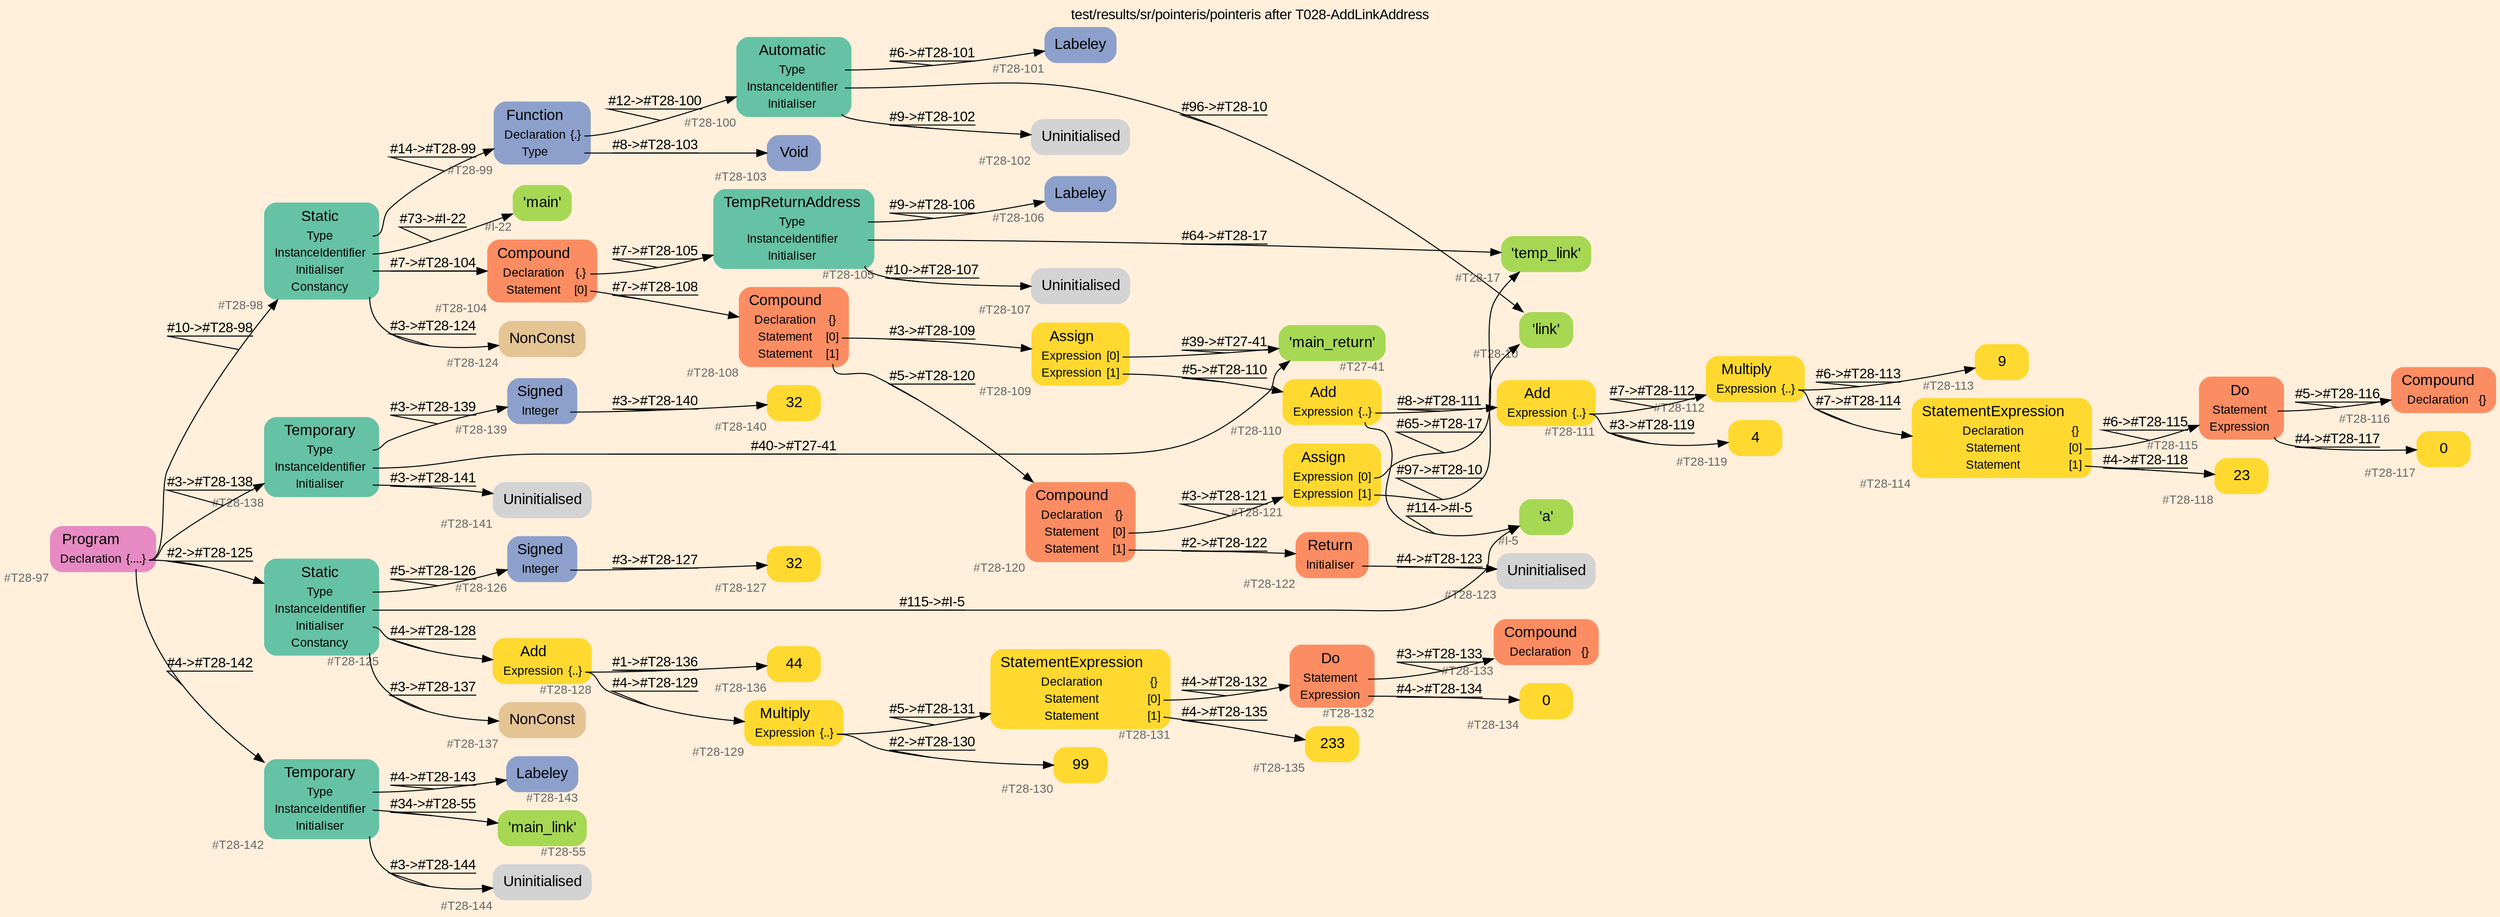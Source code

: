 digraph "test/results/sr/pointeris/pointeris after T028-AddLinkAddress" {
label = "test/results/sr/pointeris/pointeris after T028-AddLinkAddress"
labelloc = t
graph [
    rankdir = "LR"
    ranksep = 0.3
    bgcolor = antiquewhite1
    color = black
    fontcolor = black
    fontname = "Arial"
];
node [
    fontname = "Arial"
];
edge [
    fontname = "Arial"
];

// -------------------- node figure --------------------
// -------- block #T28-97 ----------
"#T28-97" [
    fillcolor = "/set28/4"
    xlabel = "#T28-97"
    fontsize = "12"
    fontcolor = grey40
    shape = "plaintext"
    label = <<TABLE BORDER="0" CELLBORDER="0" CELLSPACING="0">
     <TR><TD><FONT COLOR="black" POINT-SIZE="15">Program</FONT></TD></TR>
     <TR><TD><FONT COLOR="black" POINT-SIZE="12">Declaration</FONT></TD><TD PORT="port0"><FONT COLOR="black" POINT-SIZE="12">{....}</FONT></TD></TR>
    </TABLE>>
    style = "rounded,filled"
];

// -------- block #T28-98 ----------
"#T28-98" [
    fillcolor = "/set28/1"
    xlabel = "#T28-98"
    fontsize = "12"
    fontcolor = grey40
    shape = "plaintext"
    label = <<TABLE BORDER="0" CELLBORDER="0" CELLSPACING="0">
     <TR><TD><FONT COLOR="black" POINT-SIZE="15">Static</FONT></TD></TR>
     <TR><TD><FONT COLOR="black" POINT-SIZE="12">Type</FONT></TD><TD PORT="port0"></TD></TR>
     <TR><TD><FONT COLOR="black" POINT-SIZE="12">InstanceIdentifier</FONT></TD><TD PORT="port1"></TD></TR>
     <TR><TD><FONT COLOR="black" POINT-SIZE="12">Initialiser</FONT></TD><TD PORT="port2"></TD></TR>
     <TR><TD><FONT COLOR="black" POINT-SIZE="12">Constancy</FONT></TD><TD PORT="port3"></TD></TR>
    </TABLE>>
    style = "rounded,filled"
];

// -------- block #T28-99 ----------
"#T28-99" [
    fillcolor = "/set28/3"
    xlabel = "#T28-99"
    fontsize = "12"
    fontcolor = grey40
    shape = "plaintext"
    label = <<TABLE BORDER="0" CELLBORDER="0" CELLSPACING="0">
     <TR><TD><FONT COLOR="black" POINT-SIZE="15">Function</FONT></TD></TR>
     <TR><TD><FONT COLOR="black" POINT-SIZE="12">Declaration</FONT></TD><TD PORT="port0"><FONT COLOR="black" POINT-SIZE="12">{.}</FONT></TD></TR>
     <TR><TD><FONT COLOR="black" POINT-SIZE="12">Type</FONT></TD><TD PORT="port1"></TD></TR>
    </TABLE>>
    style = "rounded,filled"
];

// -------- block #T28-100 ----------
"#T28-100" [
    fillcolor = "/set28/1"
    xlabel = "#T28-100"
    fontsize = "12"
    fontcolor = grey40
    shape = "plaintext"
    label = <<TABLE BORDER="0" CELLBORDER="0" CELLSPACING="0">
     <TR><TD><FONT COLOR="black" POINT-SIZE="15">Automatic</FONT></TD></TR>
     <TR><TD><FONT COLOR="black" POINT-SIZE="12">Type</FONT></TD><TD PORT="port0"></TD></TR>
     <TR><TD><FONT COLOR="black" POINT-SIZE="12">InstanceIdentifier</FONT></TD><TD PORT="port1"></TD></TR>
     <TR><TD><FONT COLOR="black" POINT-SIZE="12">Initialiser</FONT></TD><TD PORT="port2"></TD></TR>
    </TABLE>>
    style = "rounded,filled"
];

// -------- block #T28-101 ----------
"#T28-101" [
    fillcolor = "/set28/3"
    xlabel = "#T28-101"
    fontsize = "12"
    fontcolor = grey40
    shape = "plaintext"
    label = <<TABLE BORDER="0" CELLBORDER="0" CELLSPACING="0">
     <TR><TD><FONT COLOR="black" POINT-SIZE="15">Labeley</FONT></TD></TR>
    </TABLE>>
    style = "rounded,filled"
];

// -------- block #T28-10 ----------
"#T28-10" [
    fillcolor = "/set28/5"
    xlabel = "#T28-10"
    fontsize = "12"
    fontcolor = grey40
    shape = "plaintext"
    label = <<TABLE BORDER="0" CELLBORDER="0" CELLSPACING="0">
     <TR><TD><FONT COLOR="black" POINT-SIZE="15">'link'</FONT></TD></TR>
    </TABLE>>
    style = "rounded,filled"
];

// -------- block #T28-102 ----------
"#T28-102" [
    xlabel = "#T28-102"
    fontsize = "12"
    fontcolor = grey40
    shape = "plaintext"
    label = <<TABLE BORDER="0" CELLBORDER="0" CELLSPACING="0">
     <TR><TD><FONT COLOR="black" POINT-SIZE="15">Uninitialised</FONT></TD></TR>
    </TABLE>>
    style = "rounded,filled"
];

// -------- block #T28-103 ----------
"#T28-103" [
    fillcolor = "/set28/3"
    xlabel = "#T28-103"
    fontsize = "12"
    fontcolor = grey40
    shape = "plaintext"
    label = <<TABLE BORDER="0" CELLBORDER="0" CELLSPACING="0">
     <TR><TD><FONT COLOR="black" POINT-SIZE="15">Void</FONT></TD></TR>
    </TABLE>>
    style = "rounded,filled"
];

// -------- block #I-22 ----------
"#I-22" [
    fillcolor = "/set28/5"
    xlabel = "#I-22"
    fontsize = "12"
    fontcolor = grey40
    shape = "plaintext"
    label = <<TABLE BORDER="0" CELLBORDER="0" CELLSPACING="0">
     <TR><TD><FONT COLOR="black" POINT-SIZE="15">'main'</FONT></TD></TR>
    </TABLE>>
    style = "rounded,filled"
];

// -------- block #T28-104 ----------
"#T28-104" [
    fillcolor = "/set28/2"
    xlabel = "#T28-104"
    fontsize = "12"
    fontcolor = grey40
    shape = "plaintext"
    label = <<TABLE BORDER="0" CELLBORDER="0" CELLSPACING="0">
     <TR><TD><FONT COLOR="black" POINT-SIZE="15">Compound</FONT></TD></TR>
     <TR><TD><FONT COLOR="black" POINT-SIZE="12">Declaration</FONT></TD><TD PORT="port0"><FONT COLOR="black" POINT-SIZE="12">{.}</FONT></TD></TR>
     <TR><TD><FONT COLOR="black" POINT-SIZE="12">Statement</FONT></TD><TD PORT="port1"><FONT COLOR="black" POINT-SIZE="12">[0]</FONT></TD></TR>
    </TABLE>>
    style = "rounded,filled"
];

// -------- block #T28-105 ----------
"#T28-105" [
    fillcolor = "/set28/1"
    xlabel = "#T28-105"
    fontsize = "12"
    fontcolor = grey40
    shape = "plaintext"
    label = <<TABLE BORDER="0" CELLBORDER="0" CELLSPACING="0">
     <TR><TD><FONT COLOR="black" POINT-SIZE="15">TempReturnAddress</FONT></TD></TR>
     <TR><TD><FONT COLOR="black" POINT-SIZE="12">Type</FONT></TD><TD PORT="port0"></TD></TR>
     <TR><TD><FONT COLOR="black" POINT-SIZE="12">InstanceIdentifier</FONT></TD><TD PORT="port1"></TD></TR>
     <TR><TD><FONT COLOR="black" POINT-SIZE="12">Initialiser</FONT></TD><TD PORT="port2"></TD></TR>
    </TABLE>>
    style = "rounded,filled"
];

// -------- block #T28-106 ----------
"#T28-106" [
    fillcolor = "/set28/3"
    xlabel = "#T28-106"
    fontsize = "12"
    fontcolor = grey40
    shape = "plaintext"
    label = <<TABLE BORDER="0" CELLBORDER="0" CELLSPACING="0">
     <TR><TD><FONT COLOR="black" POINT-SIZE="15">Labeley</FONT></TD></TR>
    </TABLE>>
    style = "rounded,filled"
];

// -------- block #T28-17 ----------
"#T28-17" [
    fillcolor = "/set28/5"
    xlabel = "#T28-17"
    fontsize = "12"
    fontcolor = grey40
    shape = "plaintext"
    label = <<TABLE BORDER="0" CELLBORDER="0" CELLSPACING="0">
     <TR><TD><FONT COLOR="black" POINT-SIZE="15">'temp_link'</FONT></TD></TR>
    </TABLE>>
    style = "rounded,filled"
];

// -------- block #T28-107 ----------
"#T28-107" [
    xlabel = "#T28-107"
    fontsize = "12"
    fontcolor = grey40
    shape = "plaintext"
    label = <<TABLE BORDER="0" CELLBORDER="0" CELLSPACING="0">
     <TR><TD><FONT COLOR="black" POINT-SIZE="15">Uninitialised</FONT></TD></TR>
    </TABLE>>
    style = "rounded,filled"
];

// -------- block #T28-108 ----------
"#T28-108" [
    fillcolor = "/set28/2"
    xlabel = "#T28-108"
    fontsize = "12"
    fontcolor = grey40
    shape = "plaintext"
    label = <<TABLE BORDER="0" CELLBORDER="0" CELLSPACING="0">
     <TR><TD><FONT COLOR="black" POINT-SIZE="15">Compound</FONT></TD></TR>
     <TR><TD><FONT COLOR="black" POINT-SIZE="12">Declaration</FONT></TD><TD PORT="port0"><FONT COLOR="black" POINT-SIZE="12">{}</FONT></TD></TR>
     <TR><TD><FONT COLOR="black" POINT-SIZE="12">Statement</FONT></TD><TD PORT="port1"><FONT COLOR="black" POINT-SIZE="12">[0]</FONT></TD></TR>
     <TR><TD><FONT COLOR="black" POINT-SIZE="12">Statement</FONT></TD><TD PORT="port2"><FONT COLOR="black" POINT-SIZE="12">[1]</FONT></TD></TR>
    </TABLE>>
    style = "rounded,filled"
];

// -------- block #T28-109 ----------
"#T28-109" [
    fillcolor = "/set28/6"
    xlabel = "#T28-109"
    fontsize = "12"
    fontcolor = grey40
    shape = "plaintext"
    label = <<TABLE BORDER="0" CELLBORDER="0" CELLSPACING="0">
     <TR><TD><FONT COLOR="black" POINT-SIZE="15">Assign</FONT></TD></TR>
     <TR><TD><FONT COLOR="black" POINT-SIZE="12">Expression</FONT></TD><TD PORT="port0"><FONT COLOR="black" POINT-SIZE="12">[0]</FONT></TD></TR>
     <TR><TD><FONT COLOR="black" POINT-SIZE="12">Expression</FONT></TD><TD PORT="port1"><FONT COLOR="black" POINT-SIZE="12">[1]</FONT></TD></TR>
    </TABLE>>
    style = "rounded,filled"
];

// -------- block #T27-41 ----------
"#T27-41" [
    fillcolor = "/set28/5"
    xlabel = "#T27-41"
    fontsize = "12"
    fontcolor = grey40
    shape = "plaintext"
    label = <<TABLE BORDER="0" CELLBORDER="0" CELLSPACING="0">
     <TR><TD><FONT COLOR="black" POINT-SIZE="15">'main_return'</FONT></TD></TR>
    </TABLE>>
    style = "rounded,filled"
];

// -------- block #T28-110 ----------
"#T28-110" [
    fillcolor = "/set28/6"
    xlabel = "#T28-110"
    fontsize = "12"
    fontcolor = grey40
    shape = "plaintext"
    label = <<TABLE BORDER="0" CELLBORDER="0" CELLSPACING="0">
     <TR><TD><FONT COLOR="black" POINT-SIZE="15">Add</FONT></TD></TR>
     <TR><TD><FONT COLOR="black" POINT-SIZE="12">Expression</FONT></TD><TD PORT="port0"><FONT COLOR="black" POINT-SIZE="12">{..}</FONT></TD></TR>
    </TABLE>>
    style = "rounded,filled"
];

// -------- block #T28-111 ----------
"#T28-111" [
    fillcolor = "/set28/6"
    xlabel = "#T28-111"
    fontsize = "12"
    fontcolor = grey40
    shape = "plaintext"
    label = <<TABLE BORDER="0" CELLBORDER="0" CELLSPACING="0">
     <TR><TD><FONT COLOR="black" POINT-SIZE="15">Add</FONT></TD></TR>
     <TR><TD><FONT COLOR="black" POINT-SIZE="12">Expression</FONT></TD><TD PORT="port0"><FONT COLOR="black" POINT-SIZE="12">{..}</FONT></TD></TR>
    </TABLE>>
    style = "rounded,filled"
];

// -------- block #T28-112 ----------
"#T28-112" [
    fillcolor = "/set28/6"
    xlabel = "#T28-112"
    fontsize = "12"
    fontcolor = grey40
    shape = "plaintext"
    label = <<TABLE BORDER="0" CELLBORDER="0" CELLSPACING="0">
     <TR><TD><FONT COLOR="black" POINT-SIZE="15">Multiply</FONT></TD></TR>
     <TR><TD><FONT COLOR="black" POINT-SIZE="12">Expression</FONT></TD><TD PORT="port0"><FONT COLOR="black" POINT-SIZE="12">{..}</FONT></TD></TR>
    </TABLE>>
    style = "rounded,filled"
];

// -------- block #T28-113 ----------
"#T28-113" [
    fillcolor = "/set28/6"
    xlabel = "#T28-113"
    fontsize = "12"
    fontcolor = grey40
    shape = "plaintext"
    label = <<TABLE BORDER="0" CELLBORDER="0" CELLSPACING="0">
     <TR><TD><FONT COLOR="black" POINT-SIZE="15">9</FONT></TD></TR>
    </TABLE>>
    style = "rounded,filled"
];

// -------- block #T28-114 ----------
"#T28-114" [
    fillcolor = "/set28/6"
    xlabel = "#T28-114"
    fontsize = "12"
    fontcolor = grey40
    shape = "plaintext"
    label = <<TABLE BORDER="0" CELLBORDER="0" CELLSPACING="0">
     <TR><TD><FONT COLOR="black" POINT-SIZE="15">StatementExpression</FONT></TD></TR>
     <TR><TD><FONT COLOR="black" POINT-SIZE="12">Declaration</FONT></TD><TD PORT="port0"><FONT COLOR="black" POINT-SIZE="12">{}</FONT></TD></TR>
     <TR><TD><FONT COLOR="black" POINT-SIZE="12">Statement</FONT></TD><TD PORT="port1"><FONT COLOR="black" POINT-SIZE="12">[0]</FONT></TD></TR>
     <TR><TD><FONT COLOR="black" POINT-SIZE="12">Statement</FONT></TD><TD PORT="port2"><FONT COLOR="black" POINT-SIZE="12">[1]</FONT></TD></TR>
    </TABLE>>
    style = "rounded,filled"
];

// -------- block #T28-115 ----------
"#T28-115" [
    fillcolor = "/set28/2"
    xlabel = "#T28-115"
    fontsize = "12"
    fontcolor = grey40
    shape = "plaintext"
    label = <<TABLE BORDER="0" CELLBORDER="0" CELLSPACING="0">
     <TR><TD><FONT COLOR="black" POINT-SIZE="15">Do</FONT></TD></TR>
     <TR><TD><FONT COLOR="black" POINT-SIZE="12">Statement</FONT></TD><TD PORT="port0"></TD></TR>
     <TR><TD><FONT COLOR="black" POINT-SIZE="12">Expression</FONT></TD><TD PORT="port1"></TD></TR>
    </TABLE>>
    style = "rounded,filled"
];

// -------- block #T28-116 ----------
"#T28-116" [
    fillcolor = "/set28/2"
    xlabel = "#T28-116"
    fontsize = "12"
    fontcolor = grey40
    shape = "plaintext"
    label = <<TABLE BORDER="0" CELLBORDER="0" CELLSPACING="0">
     <TR><TD><FONT COLOR="black" POINT-SIZE="15">Compound</FONT></TD></TR>
     <TR><TD><FONT COLOR="black" POINT-SIZE="12">Declaration</FONT></TD><TD PORT="port0"><FONT COLOR="black" POINT-SIZE="12">{}</FONT></TD></TR>
    </TABLE>>
    style = "rounded,filled"
];

// -------- block #T28-117 ----------
"#T28-117" [
    fillcolor = "/set28/6"
    xlabel = "#T28-117"
    fontsize = "12"
    fontcolor = grey40
    shape = "plaintext"
    label = <<TABLE BORDER="0" CELLBORDER="0" CELLSPACING="0">
     <TR><TD><FONT COLOR="black" POINT-SIZE="15">0</FONT></TD></TR>
    </TABLE>>
    style = "rounded,filled"
];

// -------- block #T28-118 ----------
"#T28-118" [
    fillcolor = "/set28/6"
    xlabel = "#T28-118"
    fontsize = "12"
    fontcolor = grey40
    shape = "plaintext"
    label = <<TABLE BORDER="0" CELLBORDER="0" CELLSPACING="0">
     <TR><TD><FONT COLOR="black" POINT-SIZE="15">23</FONT></TD></TR>
    </TABLE>>
    style = "rounded,filled"
];

// -------- block #T28-119 ----------
"#T28-119" [
    fillcolor = "/set28/6"
    xlabel = "#T28-119"
    fontsize = "12"
    fontcolor = grey40
    shape = "plaintext"
    label = <<TABLE BORDER="0" CELLBORDER="0" CELLSPACING="0">
     <TR><TD><FONT COLOR="black" POINT-SIZE="15">4</FONT></TD></TR>
    </TABLE>>
    style = "rounded,filled"
];

// -------- block #I-5 ----------
"#I-5" [
    fillcolor = "/set28/5"
    xlabel = "#I-5"
    fontsize = "12"
    fontcolor = grey40
    shape = "plaintext"
    label = <<TABLE BORDER="0" CELLBORDER="0" CELLSPACING="0">
     <TR><TD><FONT COLOR="black" POINT-SIZE="15">'a'</FONT></TD></TR>
    </TABLE>>
    style = "rounded,filled"
];

// -------- block #T28-120 ----------
"#T28-120" [
    fillcolor = "/set28/2"
    xlabel = "#T28-120"
    fontsize = "12"
    fontcolor = grey40
    shape = "plaintext"
    label = <<TABLE BORDER="0" CELLBORDER="0" CELLSPACING="0">
     <TR><TD><FONT COLOR="black" POINT-SIZE="15">Compound</FONT></TD></TR>
     <TR><TD><FONT COLOR="black" POINT-SIZE="12">Declaration</FONT></TD><TD PORT="port0"><FONT COLOR="black" POINT-SIZE="12">{}</FONT></TD></TR>
     <TR><TD><FONT COLOR="black" POINT-SIZE="12">Statement</FONT></TD><TD PORT="port1"><FONT COLOR="black" POINT-SIZE="12">[0]</FONT></TD></TR>
     <TR><TD><FONT COLOR="black" POINT-SIZE="12">Statement</FONT></TD><TD PORT="port2"><FONT COLOR="black" POINT-SIZE="12">[1]</FONT></TD></TR>
    </TABLE>>
    style = "rounded,filled"
];

// -------- block #T28-121 ----------
"#T28-121" [
    fillcolor = "/set28/6"
    xlabel = "#T28-121"
    fontsize = "12"
    fontcolor = grey40
    shape = "plaintext"
    label = <<TABLE BORDER="0" CELLBORDER="0" CELLSPACING="0">
     <TR><TD><FONT COLOR="black" POINT-SIZE="15">Assign</FONT></TD></TR>
     <TR><TD><FONT COLOR="black" POINT-SIZE="12">Expression</FONT></TD><TD PORT="port0"><FONT COLOR="black" POINT-SIZE="12">[0]</FONT></TD></TR>
     <TR><TD><FONT COLOR="black" POINT-SIZE="12">Expression</FONT></TD><TD PORT="port1"><FONT COLOR="black" POINT-SIZE="12">[1]</FONT></TD></TR>
    </TABLE>>
    style = "rounded,filled"
];

// -------- block #T28-122 ----------
"#T28-122" [
    fillcolor = "/set28/2"
    xlabel = "#T28-122"
    fontsize = "12"
    fontcolor = grey40
    shape = "plaintext"
    label = <<TABLE BORDER="0" CELLBORDER="0" CELLSPACING="0">
     <TR><TD><FONT COLOR="black" POINT-SIZE="15">Return</FONT></TD></TR>
     <TR><TD><FONT COLOR="black" POINT-SIZE="12">Initialiser</FONT></TD><TD PORT="port0"></TD></TR>
    </TABLE>>
    style = "rounded,filled"
];

// -------- block #T28-123 ----------
"#T28-123" [
    xlabel = "#T28-123"
    fontsize = "12"
    fontcolor = grey40
    shape = "plaintext"
    label = <<TABLE BORDER="0" CELLBORDER="0" CELLSPACING="0">
     <TR><TD><FONT COLOR="black" POINT-SIZE="15">Uninitialised</FONT></TD></TR>
    </TABLE>>
    style = "rounded,filled"
];

// -------- block #T28-124 ----------
"#T28-124" [
    fillcolor = "/set28/7"
    xlabel = "#T28-124"
    fontsize = "12"
    fontcolor = grey40
    shape = "plaintext"
    label = <<TABLE BORDER="0" CELLBORDER="0" CELLSPACING="0">
     <TR><TD><FONT COLOR="black" POINT-SIZE="15">NonConst</FONT></TD></TR>
    </TABLE>>
    style = "rounded,filled"
];

// -------- block #T28-125 ----------
"#T28-125" [
    fillcolor = "/set28/1"
    xlabel = "#T28-125"
    fontsize = "12"
    fontcolor = grey40
    shape = "plaintext"
    label = <<TABLE BORDER="0" CELLBORDER="0" CELLSPACING="0">
     <TR><TD><FONT COLOR="black" POINT-SIZE="15">Static</FONT></TD></TR>
     <TR><TD><FONT COLOR="black" POINT-SIZE="12">Type</FONT></TD><TD PORT="port0"></TD></TR>
     <TR><TD><FONT COLOR="black" POINT-SIZE="12">InstanceIdentifier</FONT></TD><TD PORT="port1"></TD></TR>
     <TR><TD><FONT COLOR="black" POINT-SIZE="12">Initialiser</FONT></TD><TD PORT="port2"></TD></TR>
     <TR><TD><FONT COLOR="black" POINT-SIZE="12">Constancy</FONT></TD><TD PORT="port3"></TD></TR>
    </TABLE>>
    style = "rounded,filled"
];

// -------- block #T28-126 ----------
"#T28-126" [
    fillcolor = "/set28/3"
    xlabel = "#T28-126"
    fontsize = "12"
    fontcolor = grey40
    shape = "plaintext"
    label = <<TABLE BORDER="0" CELLBORDER="0" CELLSPACING="0">
     <TR><TD><FONT COLOR="black" POINT-SIZE="15">Signed</FONT></TD></TR>
     <TR><TD><FONT COLOR="black" POINT-SIZE="12">Integer</FONT></TD><TD PORT="port0"></TD></TR>
    </TABLE>>
    style = "rounded,filled"
];

// -------- block #T28-127 ----------
"#T28-127" [
    fillcolor = "/set28/6"
    xlabel = "#T28-127"
    fontsize = "12"
    fontcolor = grey40
    shape = "plaintext"
    label = <<TABLE BORDER="0" CELLBORDER="0" CELLSPACING="0">
     <TR><TD><FONT COLOR="black" POINT-SIZE="15">32</FONT></TD></TR>
    </TABLE>>
    style = "rounded,filled"
];

// -------- block #T28-128 ----------
"#T28-128" [
    fillcolor = "/set28/6"
    xlabel = "#T28-128"
    fontsize = "12"
    fontcolor = grey40
    shape = "plaintext"
    label = <<TABLE BORDER="0" CELLBORDER="0" CELLSPACING="0">
     <TR><TD><FONT COLOR="black" POINT-SIZE="15">Add</FONT></TD></TR>
     <TR><TD><FONT COLOR="black" POINT-SIZE="12">Expression</FONT></TD><TD PORT="port0"><FONT COLOR="black" POINT-SIZE="12">{..}</FONT></TD></TR>
    </TABLE>>
    style = "rounded,filled"
];

// -------- block #T28-129 ----------
"#T28-129" [
    fillcolor = "/set28/6"
    xlabel = "#T28-129"
    fontsize = "12"
    fontcolor = grey40
    shape = "plaintext"
    label = <<TABLE BORDER="0" CELLBORDER="0" CELLSPACING="0">
     <TR><TD><FONT COLOR="black" POINT-SIZE="15">Multiply</FONT></TD></TR>
     <TR><TD><FONT COLOR="black" POINT-SIZE="12">Expression</FONT></TD><TD PORT="port0"><FONT COLOR="black" POINT-SIZE="12">{..}</FONT></TD></TR>
    </TABLE>>
    style = "rounded,filled"
];

// -------- block #T28-130 ----------
"#T28-130" [
    fillcolor = "/set28/6"
    xlabel = "#T28-130"
    fontsize = "12"
    fontcolor = grey40
    shape = "plaintext"
    label = <<TABLE BORDER="0" CELLBORDER="0" CELLSPACING="0">
     <TR><TD><FONT COLOR="black" POINT-SIZE="15">99</FONT></TD></TR>
    </TABLE>>
    style = "rounded,filled"
];

// -------- block #T28-131 ----------
"#T28-131" [
    fillcolor = "/set28/6"
    xlabel = "#T28-131"
    fontsize = "12"
    fontcolor = grey40
    shape = "plaintext"
    label = <<TABLE BORDER="0" CELLBORDER="0" CELLSPACING="0">
     <TR><TD><FONT COLOR="black" POINT-SIZE="15">StatementExpression</FONT></TD></TR>
     <TR><TD><FONT COLOR="black" POINT-SIZE="12">Declaration</FONT></TD><TD PORT="port0"><FONT COLOR="black" POINT-SIZE="12">{}</FONT></TD></TR>
     <TR><TD><FONT COLOR="black" POINT-SIZE="12">Statement</FONT></TD><TD PORT="port1"><FONT COLOR="black" POINT-SIZE="12">[0]</FONT></TD></TR>
     <TR><TD><FONT COLOR="black" POINT-SIZE="12">Statement</FONT></TD><TD PORT="port2"><FONT COLOR="black" POINT-SIZE="12">[1]</FONT></TD></TR>
    </TABLE>>
    style = "rounded,filled"
];

// -------- block #T28-132 ----------
"#T28-132" [
    fillcolor = "/set28/2"
    xlabel = "#T28-132"
    fontsize = "12"
    fontcolor = grey40
    shape = "plaintext"
    label = <<TABLE BORDER="0" CELLBORDER="0" CELLSPACING="0">
     <TR><TD><FONT COLOR="black" POINT-SIZE="15">Do</FONT></TD></TR>
     <TR><TD><FONT COLOR="black" POINT-SIZE="12">Statement</FONT></TD><TD PORT="port0"></TD></TR>
     <TR><TD><FONT COLOR="black" POINT-SIZE="12">Expression</FONT></TD><TD PORT="port1"></TD></TR>
    </TABLE>>
    style = "rounded,filled"
];

// -------- block #T28-133 ----------
"#T28-133" [
    fillcolor = "/set28/2"
    xlabel = "#T28-133"
    fontsize = "12"
    fontcolor = grey40
    shape = "plaintext"
    label = <<TABLE BORDER="0" CELLBORDER="0" CELLSPACING="0">
     <TR><TD><FONT COLOR="black" POINT-SIZE="15">Compound</FONT></TD></TR>
     <TR><TD><FONT COLOR="black" POINT-SIZE="12">Declaration</FONT></TD><TD PORT="port0"><FONT COLOR="black" POINT-SIZE="12">{}</FONT></TD></TR>
    </TABLE>>
    style = "rounded,filled"
];

// -------- block #T28-134 ----------
"#T28-134" [
    fillcolor = "/set28/6"
    xlabel = "#T28-134"
    fontsize = "12"
    fontcolor = grey40
    shape = "plaintext"
    label = <<TABLE BORDER="0" CELLBORDER="0" CELLSPACING="0">
     <TR><TD><FONT COLOR="black" POINT-SIZE="15">0</FONT></TD></TR>
    </TABLE>>
    style = "rounded,filled"
];

// -------- block #T28-135 ----------
"#T28-135" [
    fillcolor = "/set28/6"
    xlabel = "#T28-135"
    fontsize = "12"
    fontcolor = grey40
    shape = "plaintext"
    label = <<TABLE BORDER="0" CELLBORDER="0" CELLSPACING="0">
     <TR><TD><FONT COLOR="black" POINT-SIZE="15">233</FONT></TD></TR>
    </TABLE>>
    style = "rounded,filled"
];

// -------- block #T28-136 ----------
"#T28-136" [
    fillcolor = "/set28/6"
    xlabel = "#T28-136"
    fontsize = "12"
    fontcolor = grey40
    shape = "plaintext"
    label = <<TABLE BORDER="0" CELLBORDER="0" CELLSPACING="0">
     <TR><TD><FONT COLOR="black" POINT-SIZE="15">44</FONT></TD></TR>
    </TABLE>>
    style = "rounded,filled"
];

// -------- block #T28-137 ----------
"#T28-137" [
    fillcolor = "/set28/7"
    xlabel = "#T28-137"
    fontsize = "12"
    fontcolor = grey40
    shape = "plaintext"
    label = <<TABLE BORDER="0" CELLBORDER="0" CELLSPACING="0">
     <TR><TD><FONT COLOR="black" POINT-SIZE="15">NonConst</FONT></TD></TR>
    </TABLE>>
    style = "rounded,filled"
];

// -------- block #T28-138 ----------
"#T28-138" [
    fillcolor = "/set28/1"
    xlabel = "#T28-138"
    fontsize = "12"
    fontcolor = grey40
    shape = "plaintext"
    label = <<TABLE BORDER="0" CELLBORDER="0" CELLSPACING="0">
     <TR><TD><FONT COLOR="black" POINT-SIZE="15">Temporary</FONT></TD></TR>
     <TR><TD><FONT COLOR="black" POINT-SIZE="12">Type</FONT></TD><TD PORT="port0"></TD></TR>
     <TR><TD><FONT COLOR="black" POINT-SIZE="12">InstanceIdentifier</FONT></TD><TD PORT="port1"></TD></TR>
     <TR><TD><FONT COLOR="black" POINT-SIZE="12">Initialiser</FONT></TD><TD PORT="port2"></TD></TR>
    </TABLE>>
    style = "rounded,filled"
];

// -------- block #T28-139 ----------
"#T28-139" [
    fillcolor = "/set28/3"
    xlabel = "#T28-139"
    fontsize = "12"
    fontcolor = grey40
    shape = "plaintext"
    label = <<TABLE BORDER="0" CELLBORDER="0" CELLSPACING="0">
     <TR><TD><FONT COLOR="black" POINT-SIZE="15">Signed</FONT></TD></TR>
     <TR><TD><FONT COLOR="black" POINT-SIZE="12">Integer</FONT></TD><TD PORT="port0"></TD></TR>
    </TABLE>>
    style = "rounded,filled"
];

// -------- block #T28-140 ----------
"#T28-140" [
    fillcolor = "/set28/6"
    xlabel = "#T28-140"
    fontsize = "12"
    fontcolor = grey40
    shape = "plaintext"
    label = <<TABLE BORDER="0" CELLBORDER="0" CELLSPACING="0">
     <TR><TD><FONT COLOR="black" POINT-SIZE="15">32</FONT></TD></TR>
    </TABLE>>
    style = "rounded,filled"
];

// -------- block #T28-141 ----------
"#T28-141" [
    xlabel = "#T28-141"
    fontsize = "12"
    fontcolor = grey40
    shape = "plaintext"
    label = <<TABLE BORDER="0" CELLBORDER="0" CELLSPACING="0">
     <TR><TD><FONT COLOR="black" POINT-SIZE="15">Uninitialised</FONT></TD></TR>
    </TABLE>>
    style = "rounded,filled"
];

// -------- block #T28-142 ----------
"#T28-142" [
    fillcolor = "/set28/1"
    xlabel = "#T28-142"
    fontsize = "12"
    fontcolor = grey40
    shape = "plaintext"
    label = <<TABLE BORDER="0" CELLBORDER="0" CELLSPACING="0">
     <TR><TD><FONT COLOR="black" POINT-SIZE="15">Temporary</FONT></TD></TR>
     <TR><TD><FONT COLOR="black" POINT-SIZE="12">Type</FONT></TD><TD PORT="port0"></TD></TR>
     <TR><TD><FONT COLOR="black" POINT-SIZE="12">InstanceIdentifier</FONT></TD><TD PORT="port1"></TD></TR>
     <TR><TD><FONT COLOR="black" POINT-SIZE="12">Initialiser</FONT></TD><TD PORT="port2"></TD></TR>
    </TABLE>>
    style = "rounded,filled"
];

// -------- block #T28-143 ----------
"#T28-143" [
    fillcolor = "/set28/3"
    xlabel = "#T28-143"
    fontsize = "12"
    fontcolor = grey40
    shape = "plaintext"
    label = <<TABLE BORDER="0" CELLBORDER="0" CELLSPACING="0">
     <TR><TD><FONT COLOR="black" POINT-SIZE="15">Labeley</FONT></TD></TR>
    </TABLE>>
    style = "rounded,filled"
];

// -------- block #T28-55 ----------
"#T28-55" [
    fillcolor = "/set28/5"
    xlabel = "#T28-55"
    fontsize = "12"
    fontcolor = grey40
    shape = "plaintext"
    label = <<TABLE BORDER="0" CELLBORDER="0" CELLSPACING="0">
     <TR><TD><FONT COLOR="black" POINT-SIZE="15">'main_link'</FONT></TD></TR>
    </TABLE>>
    style = "rounded,filled"
];

// -------- block #T28-144 ----------
"#T28-144" [
    xlabel = "#T28-144"
    fontsize = "12"
    fontcolor = grey40
    shape = "plaintext"
    label = <<TABLE BORDER="0" CELLBORDER="0" CELLSPACING="0">
     <TR><TD><FONT COLOR="black" POINT-SIZE="15">Uninitialised</FONT></TD></TR>
    </TABLE>>
    style = "rounded,filled"
];

"#T28-97":port0 -> "#T28-98" [
    label = "#10-&gt;#T28-98"
    decorate = true
    color = black
    fontcolor = black
];

"#T28-97":port0 -> "#T28-125" [
    label = "#2-&gt;#T28-125"
    decorate = true
    color = black
    fontcolor = black
];

"#T28-97":port0 -> "#T28-138" [
    label = "#3-&gt;#T28-138"
    decorate = true
    color = black
    fontcolor = black
];

"#T28-97":port0 -> "#T28-142" [
    label = "#4-&gt;#T28-142"
    decorate = true
    color = black
    fontcolor = black
];

"#T28-98":port0 -> "#T28-99" [
    label = "#14-&gt;#T28-99"
    decorate = true
    color = black
    fontcolor = black
];

"#T28-98":port1 -> "#I-22" [
    label = "#73-&gt;#I-22"
    decorate = true
    color = black
    fontcolor = black
];

"#T28-98":port2 -> "#T28-104" [
    label = "#7-&gt;#T28-104"
    decorate = true
    color = black
    fontcolor = black
];

"#T28-98":port3 -> "#T28-124" [
    label = "#3-&gt;#T28-124"
    decorate = true
    color = black
    fontcolor = black
];

"#T28-99":port0 -> "#T28-100" [
    label = "#12-&gt;#T28-100"
    decorate = true
    color = black
    fontcolor = black
];

"#T28-99":port1 -> "#T28-103" [
    label = "#8-&gt;#T28-103"
    decorate = true
    color = black
    fontcolor = black
];

"#T28-100":port0 -> "#T28-101" [
    label = "#6-&gt;#T28-101"
    decorate = true
    color = black
    fontcolor = black
];

"#T28-100":port1 -> "#T28-10" [
    label = "#96-&gt;#T28-10"
    decorate = true
    color = black
    fontcolor = black
];

"#T28-100":port2 -> "#T28-102" [
    label = "#9-&gt;#T28-102"
    decorate = true
    color = black
    fontcolor = black
];

"#T28-104":port0 -> "#T28-105" [
    label = "#7-&gt;#T28-105"
    decorate = true
    color = black
    fontcolor = black
];

"#T28-104":port1 -> "#T28-108" [
    label = "#7-&gt;#T28-108"
    decorate = true
    color = black
    fontcolor = black
];

"#T28-105":port0 -> "#T28-106" [
    label = "#9-&gt;#T28-106"
    decorate = true
    color = black
    fontcolor = black
];

"#T28-105":port1 -> "#T28-17" [
    label = "#64-&gt;#T28-17"
    decorate = true
    color = black
    fontcolor = black
];

"#T28-105":port2 -> "#T28-107" [
    label = "#10-&gt;#T28-107"
    decorate = true
    color = black
    fontcolor = black
];

"#T28-108":port1 -> "#T28-109" [
    label = "#3-&gt;#T28-109"
    decorate = true
    color = black
    fontcolor = black
];

"#T28-108":port2 -> "#T28-120" [
    label = "#5-&gt;#T28-120"
    decorate = true
    color = black
    fontcolor = black
];

"#T28-109":port0 -> "#T27-41" [
    label = "#39-&gt;#T27-41"
    decorate = true
    color = black
    fontcolor = black
];

"#T28-109":port1 -> "#T28-110" [
    label = "#5-&gt;#T28-110"
    decorate = true
    color = black
    fontcolor = black
];

"#T28-110":port0 -> "#T28-111" [
    label = "#8-&gt;#T28-111"
    decorate = true
    color = black
    fontcolor = black
];

"#T28-110":port0 -> "#I-5" [
    label = "#114-&gt;#I-5"
    decorate = true
    color = black
    fontcolor = black
];

"#T28-111":port0 -> "#T28-112" [
    label = "#7-&gt;#T28-112"
    decorate = true
    color = black
    fontcolor = black
];

"#T28-111":port0 -> "#T28-119" [
    label = "#3-&gt;#T28-119"
    decorate = true
    color = black
    fontcolor = black
];

"#T28-112":port0 -> "#T28-113" [
    label = "#6-&gt;#T28-113"
    decorate = true
    color = black
    fontcolor = black
];

"#T28-112":port0 -> "#T28-114" [
    label = "#7-&gt;#T28-114"
    decorate = true
    color = black
    fontcolor = black
];

"#T28-114":port1 -> "#T28-115" [
    label = "#6-&gt;#T28-115"
    decorate = true
    color = black
    fontcolor = black
];

"#T28-114":port2 -> "#T28-118" [
    label = "#4-&gt;#T28-118"
    decorate = true
    color = black
    fontcolor = black
];

"#T28-115":port0 -> "#T28-116" [
    label = "#5-&gt;#T28-116"
    decorate = true
    color = black
    fontcolor = black
];

"#T28-115":port1 -> "#T28-117" [
    label = "#4-&gt;#T28-117"
    decorate = true
    color = black
    fontcolor = black
];

"#T28-120":port1 -> "#T28-121" [
    label = "#3-&gt;#T28-121"
    decorate = true
    color = black
    fontcolor = black
];

"#T28-120":port2 -> "#T28-122" [
    label = "#2-&gt;#T28-122"
    decorate = true
    color = black
    fontcolor = black
];

"#T28-121":port0 -> "#T28-17" [
    label = "#65-&gt;#T28-17"
    decorate = true
    color = black
    fontcolor = black
];

"#T28-121":port1 -> "#T28-10" [
    label = "#97-&gt;#T28-10"
    decorate = true
    color = black
    fontcolor = black
];

"#T28-122":port0 -> "#T28-123" [
    label = "#4-&gt;#T28-123"
    decorate = true
    color = black
    fontcolor = black
];

"#T28-125":port0 -> "#T28-126" [
    label = "#5-&gt;#T28-126"
    decorate = true
    color = black
    fontcolor = black
];

"#T28-125":port1 -> "#I-5" [
    label = "#115-&gt;#I-5"
    decorate = true
    color = black
    fontcolor = black
];

"#T28-125":port2 -> "#T28-128" [
    label = "#4-&gt;#T28-128"
    decorate = true
    color = black
    fontcolor = black
];

"#T28-125":port3 -> "#T28-137" [
    label = "#3-&gt;#T28-137"
    decorate = true
    color = black
    fontcolor = black
];

"#T28-126":port0 -> "#T28-127" [
    label = "#3-&gt;#T28-127"
    decorate = true
    color = black
    fontcolor = black
];

"#T28-128":port0 -> "#T28-129" [
    label = "#4-&gt;#T28-129"
    decorate = true
    color = black
    fontcolor = black
];

"#T28-128":port0 -> "#T28-136" [
    label = "#1-&gt;#T28-136"
    decorate = true
    color = black
    fontcolor = black
];

"#T28-129":port0 -> "#T28-130" [
    label = "#2-&gt;#T28-130"
    decorate = true
    color = black
    fontcolor = black
];

"#T28-129":port0 -> "#T28-131" [
    label = "#5-&gt;#T28-131"
    decorate = true
    color = black
    fontcolor = black
];

"#T28-131":port1 -> "#T28-132" [
    label = "#4-&gt;#T28-132"
    decorate = true
    color = black
    fontcolor = black
];

"#T28-131":port2 -> "#T28-135" [
    label = "#4-&gt;#T28-135"
    decorate = true
    color = black
    fontcolor = black
];

"#T28-132":port0 -> "#T28-133" [
    label = "#3-&gt;#T28-133"
    decorate = true
    color = black
    fontcolor = black
];

"#T28-132":port1 -> "#T28-134" [
    label = "#4-&gt;#T28-134"
    decorate = true
    color = black
    fontcolor = black
];

"#T28-138":port0 -> "#T28-139" [
    label = "#3-&gt;#T28-139"
    decorate = true
    color = black
    fontcolor = black
];

"#T28-138":port1 -> "#T27-41" [
    label = "#40-&gt;#T27-41"
    decorate = true
    color = black
    fontcolor = black
];

"#T28-138":port2 -> "#T28-141" [
    label = "#3-&gt;#T28-141"
    decorate = true
    color = black
    fontcolor = black
];

"#T28-139":port0 -> "#T28-140" [
    label = "#3-&gt;#T28-140"
    decorate = true
    color = black
    fontcolor = black
];

"#T28-142":port0 -> "#T28-143" [
    label = "#4-&gt;#T28-143"
    decorate = true
    color = black
    fontcolor = black
];

"#T28-142":port1 -> "#T28-55" [
    label = "#34-&gt;#T28-55"
    decorate = true
    color = black
    fontcolor = black
];

"#T28-142":port2 -> "#T28-144" [
    label = "#3-&gt;#T28-144"
    decorate = true
    color = black
    fontcolor = black
];


}
